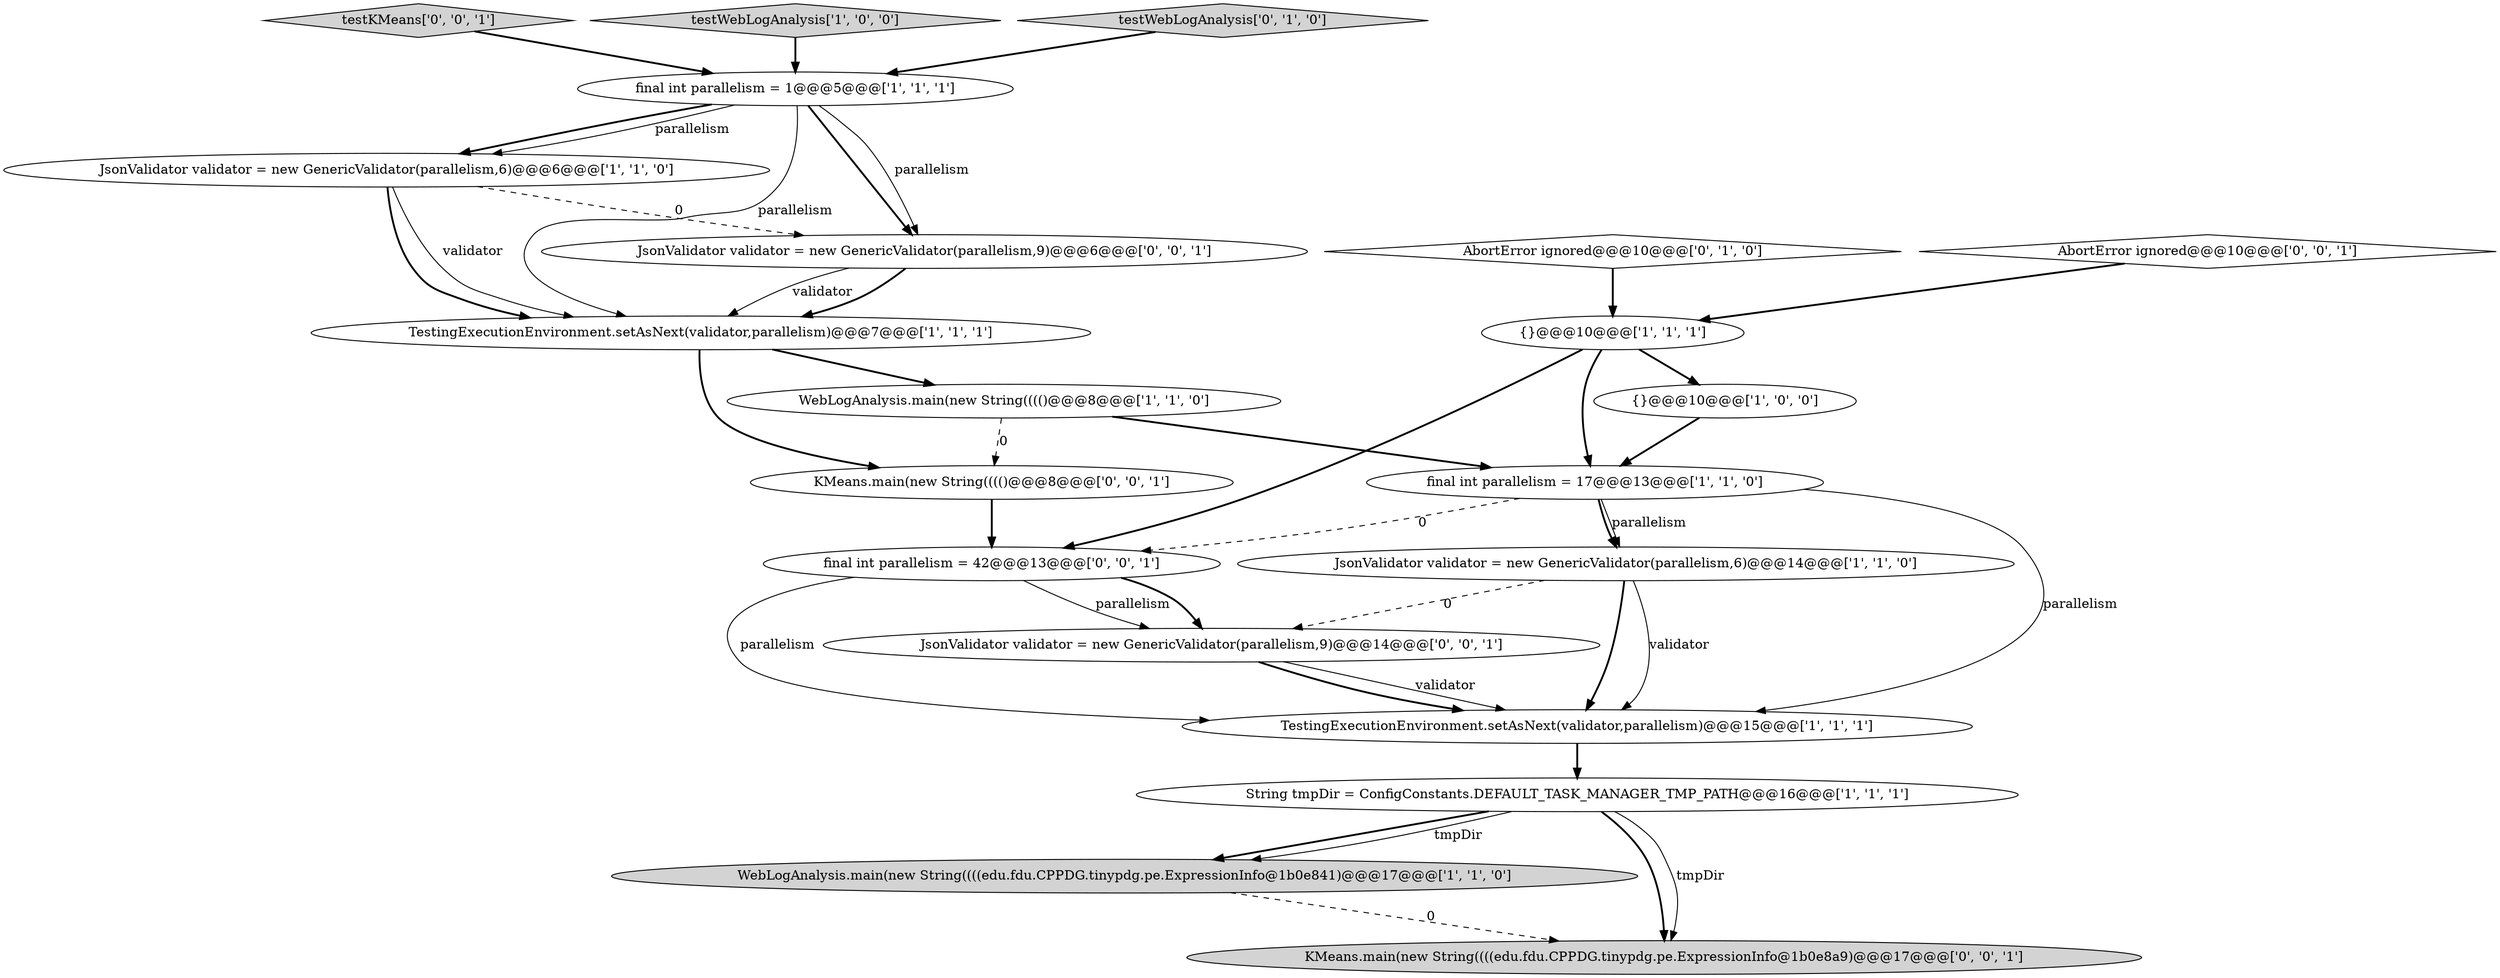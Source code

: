 digraph {
7 [style = filled, label = "final int parallelism = 1@@@5@@@['1', '1', '1']", fillcolor = white, shape = ellipse image = "AAA0AAABBB1BBB"];
10 [style = filled, label = "final int parallelism = 17@@@13@@@['1', '1', '0']", fillcolor = white, shape = ellipse image = "AAA0AAABBB1BBB"];
16 [style = filled, label = "testKMeans['0', '0', '1']", fillcolor = lightgray, shape = diamond image = "AAA0AAABBB3BBB"];
2 [style = filled, label = "JsonValidator validator = new GenericValidator(parallelism,6)@@@6@@@['1', '1', '0']", fillcolor = white, shape = ellipse image = "AAA0AAABBB1BBB"];
5 [style = filled, label = "JsonValidator validator = new GenericValidator(parallelism,6)@@@14@@@['1', '1', '0']", fillcolor = white, shape = ellipse image = "AAA0AAABBB1BBB"];
8 [style = filled, label = "TestingExecutionEnvironment.setAsNext(validator,parallelism)@@@7@@@['1', '1', '1']", fillcolor = white, shape = ellipse image = "AAA0AAABBB1BBB"];
4 [style = filled, label = "{}@@@10@@@['1', '0', '0']", fillcolor = white, shape = ellipse image = "AAA0AAABBB1BBB"];
6 [style = filled, label = "WebLogAnalysis.main(new String(((()@@@8@@@['1', '1', '0']", fillcolor = white, shape = ellipse image = "AAA0AAABBB1BBB"];
14 [style = filled, label = "AbortError ignored@@@10@@@['0', '0', '1']", fillcolor = white, shape = diamond image = "AAA0AAABBB3BBB"];
18 [style = filled, label = "JsonValidator validator = new GenericValidator(parallelism,9)@@@14@@@['0', '0', '1']", fillcolor = white, shape = ellipse image = "AAA0AAABBB3BBB"];
19 [style = filled, label = "KMeans.main(new String(((()@@@8@@@['0', '0', '1']", fillcolor = white, shape = ellipse image = "AAA0AAABBB3BBB"];
1 [style = filled, label = "WebLogAnalysis.main(new String((((edu.fdu.CPPDG.tinypdg.pe.ExpressionInfo@1b0e841)@@@17@@@['1', '1', '0']", fillcolor = lightgray, shape = ellipse image = "AAA0AAABBB1BBB"];
0 [style = filled, label = "TestingExecutionEnvironment.setAsNext(validator,parallelism)@@@15@@@['1', '1', '1']", fillcolor = white, shape = ellipse image = "AAA0AAABBB1BBB"];
17 [style = filled, label = "JsonValidator validator = new GenericValidator(parallelism,9)@@@6@@@['0', '0', '1']", fillcolor = white, shape = ellipse image = "AAA0AAABBB3BBB"];
11 [style = filled, label = "String tmpDir = ConfigConstants.DEFAULT_TASK_MANAGER_TMP_PATH@@@16@@@['1', '1', '1']", fillcolor = white, shape = ellipse image = "AAA0AAABBB1BBB"];
12 [style = filled, label = "AbortError ignored@@@10@@@['0', '1', '0']", fillcolor = white, shape = diamond image = "AAA0AAABBB2BBB"];
3 [style = filled, label = "testWebLogAnalysis['1', '0', '0']", fillcolor = lightgray, shape = diamond image = "AAA0AAABBB1BBB"];
13 [style = filled, label = "testWebLogAnalysis['0', '1', '0']", fillcolor = lightgray, shape = diamond image = "AAA0AAABBB2BBB"];
15 [style = filled, label = "final int parallelism = 42@@@13@@@['0', '0', '1']", fillcolor = white, shape = ellipse image = "AAA0AAABBB3BBB"];
20 [style = filled, label = "KMeans.main(new String((((edu.fdu.CPPDG.tinypdg.pe.ExpressionInfo@1b0e8a9)@@@17@@@['0', '0', '1']", fillcolor = lightgray, shape = ellipse image = "AAA0AAABBB3BBB"];
9 [style = filled, label = "{}@@@10@@@['1', '1', '1']", fillcolor = white, shape = ellipse image = "AAA0AAABBB1BBB"];
10->15 [style = dashed, label="0"];
4->10 [style = bold, label=""];
17->8 [style = bold, label=""];
11->20 [style = bold, label=""];
7->17 [style = bold, label=""];
7->17 [style = solid, label="parallelism"];
11->1 [style = bold, label=""];
8->19 [style = bold, label=""];
9->4 [style = bold, label=""];
18->0 [style = solid, label="validator"];
16->7 [style = bold, label=""];
0->11 [style = bold, label=""];
15->18 [style = solid, label="parallelism"];
8->6 [style = bold, label=""];
10->5 [style = solid, label="parallelism"];
9->10 [style = bold, label=""];
5->18 [style = dashed, label="0"];
12->9 [style = bold, label=""];
2->17 [style = dashed, label="0"];
7->8 [style = solid, label="parallelism"];
15->18 [style = bold, label=""];
17->8 [style = solid, label="validator"];
5->0 [style = solid, label="validator"];
1->20 [style = dashed, label="0"];
2->8 [style = solid, label="validator"];
10->5 [style = bold, label=""];
5->0 [style = bold, label=""];
3->7 [style = bold, label=""];
15->0 [style = solid, label="parallelism"];
7->2 [style = bold, label=""];
13->7 [style = bold, label=""];
9->15 [style = bold, label=""];
6->10 [style = bold, label=""];
6->19 [style = dashed, label="0"];
11->20 [style = solid, label="tmpDir"];
10->0 [style = solid, label="parallelism"];
14->9 [style = bold, label=""];
19->15 [style = bold, label=""];
11->1 [style = solid, label="tmpDir"];
18->0 [style = bold, label=""];
2->8 [style = bold, label=""];
7->2 [style = solid, label="parallelism"];
}
